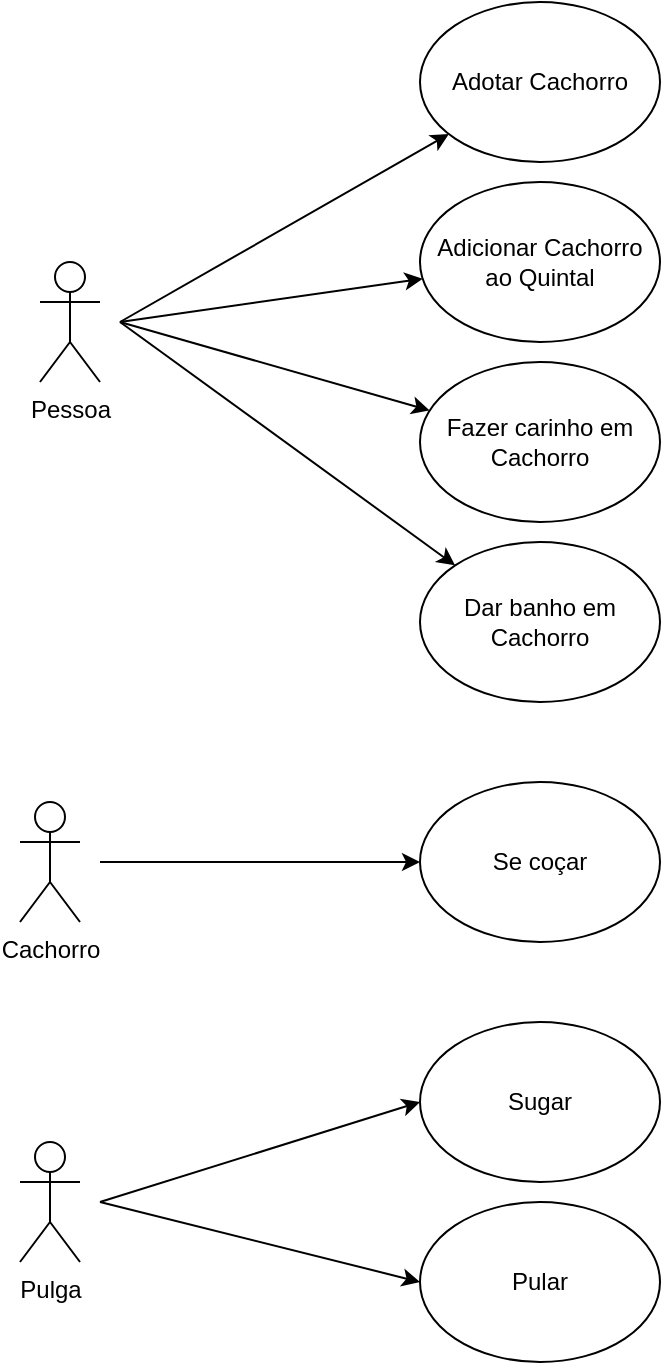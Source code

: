 <mxfile version="21.0.6" type="github">
  <diagram name="Página-1" id="6CV77ERPc7TRlIZMSjUV">
    <mxGraphModel dx="993" dy="600" grid="1" gridSize="10" guides="1" tooltips="1" connect="1" arrows="1" fold="1" page="1" pageScale="1" pageWidth="827" pageHeight="1169" math="0" shadow="0">
      <root>
        <mxCell id="0" />
        <mxCell id="1" parent="0" />
        <mxCell id="H_qHdw_m3kpP6-HbCO0N-1" value="Adotar Cachorro" style="ellipse;whiteSpace=wrap;html=1;" vertex="1" parent="1">
          <mxGeometry x="320" y="60" width="120" height="80" as="geometry" />
        </mxCell>
        <mxCell id="H_qHdw_m3kpP6-HbCO0N-2" value="Adicionar Cachorro ao Quintal" style="ellipse;whiteSpace=wrap;html=1;" vertex="1" parent="1">
          <mxGeometry x="320" y="150" width="120" height="80" as="geometry" />
        </mxCell>
        <mxCell id="H_qHdw_m3kpP6-HbCO0N-3" value="Fazer carinho em Cachorro" style="ellipse;whiteSpace=wrap;html=1;" vertex="1" parent="1">
          <mxGeometry x="320" y="240" width="120" height="80" as="geometry" />
        </mxCell>
        <mxCell id="H_qHdw_m3kpP6-HbCO0N-4" value="Dar banho em Cachorro" style="ellipse;whiteSpace=wrap;html=1;" vertex="1" parent="1">
          <mxGeometry x="320" y="330" width="120" height="80" as="geometry" />
        </mxCell>
        <mxCell id="H_qHdw_m3kpP6-HbCO0N-5" value="Se coçar" style="ellipse;whiteSpace=wrap;html=1;" vertex="1" parent="1">
          <mxGeometry x="320" y="450" width="120" height="80" as="geometry" />
        </mxCell>
        <mxCell id="H_qHdw_m3kpP6-HbCO0N-6" value="Sugar" style="ellipse;whiteSpace=wrap;html=1;" vertex="1" parent="1">
          <mxGeometry x="320" y="570" width="120" height="80" as="geometry" />
        </mxCell>
        <mxCell id="H_qHdw_m3kpP6-HbCO0N-7" value="Pular" style="ellipse;whiteSpace=wrap;html=1;" vertex="1" parent="1">
          <mxGeometry x="320" y="660" width="120" height="80" as="geometry" />
        </mxCell>
        <mxCell id="H_qHdw_m3kpP6-HbCO0N-8" value="Pessoa" style="shape=umlActor;verticalLabelPosition=bottom;verticalAlign=top;html=1;outlineConnect=0;" vertex="1" parent="1">
          <mxGeometry x="130" y="190" width="30" height="60" as="geometry" />
        </mxCell>
        <mxCell id="H_qHdw_m3kpP6-HbCO0N-9" value="Cachorro" style="shape=umlActor;verticalLabelPosition=bottom;verticalAlign=top;html=1;outlineConnect=0;" vertex="1" parent="1">
          <mxGeometry x="120" y="460" width="30" height="60" as="geometry" />
        </mxCell>
        <mxCell id="H_qHdw_m3kpP6-HbCO0N-10" value="Pulga" style="shape=umlActor;verticalLabelPosition=bottom;verticalAlign=top;html=1;outlineConnect=0;" vertex="1" parent="1">
          <mxGeometry x="120" y="630" width="30" height="60" as="geometry" />
        </mxCell>
        <mxCell id="H_qHdw_m3kpP6-HbCO0N-13" value="" style="endArrow=classic;html=1;rounded=0;entryX=0;entryY=0.5;entryDx=0;entryDy=0;" edge="1" parent="1" target="H_qHdw_m3kpP6-HbCO0N-6">
          <mxGeometry width="50" height="50" relative="1" as="geometry">
            <mxPoint x="160" y="660" as="sourcePoint" />
            <mxPoint x="240" y="610" as="targetPoint" />
          </mxGeometry>
        </mxCell>
        <mxCell id="H_qHdw_m3kpP6-HbCO0N-14" value="" style="endArrow=classic;html=1;rounded=0;entryX=0;entryY=0.5;entryDx=0;entryDy=0;" edge="1" parent="1" target="H_qHdw_m3kpP6-HbCO0N-7">
          <mxGeometry width="50" height="50" relative="1" as="geometry">
            <mxPoint x="160" y="660" as="sourcePoint" />
            <mxPoint x="240" y="610" as="targetPoint" />
          </mxGeometry>
        </mxCell>
        <mxCell id="H_qHdw_m3kpP6-HbCO0N-16" value="" style="endArrow=classic;html=1;rounded=0;" edge="1" parent="1" target="H_qHdw_m3kpP6-HbCO0N-5">
          <mxGeometry width="50" height="50" relative="1" as="geometry">
            <mxPoint x="160" y="490" as="sourcePoint" />
            <mxPoint x="280" y="490" as="targetPoint" />
          </mxGeometry>
        </mxCell>
        <mxCell id="H_qHdw_m3kpP6-HbCO0N-18" value="" style="endArrow=classic;html=1;rounded=0;" edge="1" parent="1" target="H_qHdw_m3kpP6-HbCO0N-1">
          <mxGeometry width="50" height="50" relative="1" as="geometry">
            <mxPoint x="170" y="220" as="sourcePoint" />
            <mxPoint x="220" y="170" as="targetPoint" />
          </mxGeometry>
        </mxCell>
        <mxCell id="H_qHdw_m3kpP6-HbCO0N-19" value="" style="endArrow=classic;html=1;rounded=0;" edge="1" parent="1" target="H_qHdw_m3kpP6-HbCO0N-2">
          <mxGeometry width="50" height="50" relative="1" as="geometry">
            <mxPoint x="170" y="220" as="sourcePoint" />
            <mxPoint x="220" y="170" as="targetPoint" />
          </mxGeometry>
        </mxCell>
        <mxCell id="H_qHdw_m3kpP6-HbCO0N-20" value="" style="endArrow=classic;html=1;rounded=0;" edge="1" parent="1" target="H_qHdw_m3kpP6-HbCO0N-3">
          <mxGeometry width="50" height="50" relative="1" as="geometry">
            <mxPoint x="170" y="220" as="sourcePoint" />
            <mxPoint x="220" y="170" as="targetPoint" />
          </mxGeometry>
        </mxCell>
        <mxCell id="H_qHdw_m3kpP6-HbCO0N-21" value="" style="endArrow=classic;html=1;rounded=0;entryX=0;entryY=0;entryDx=0;entryDy=0;" edge="1" parent="1" target="H_qHdw_m3kpP6-HbCO0N-4">
          <mxGeometry width="50" height="50" relative="1" as="geometry">
            <mxPoint x="170" y="220" as="sourcePoint" />
            <mxPoint x="220" y="170" as="targetPoint" />
          </mxGeometry>
        </mxCell>
      </root>
    </mxGraphModel>
  </diagram>
</mxfile>
